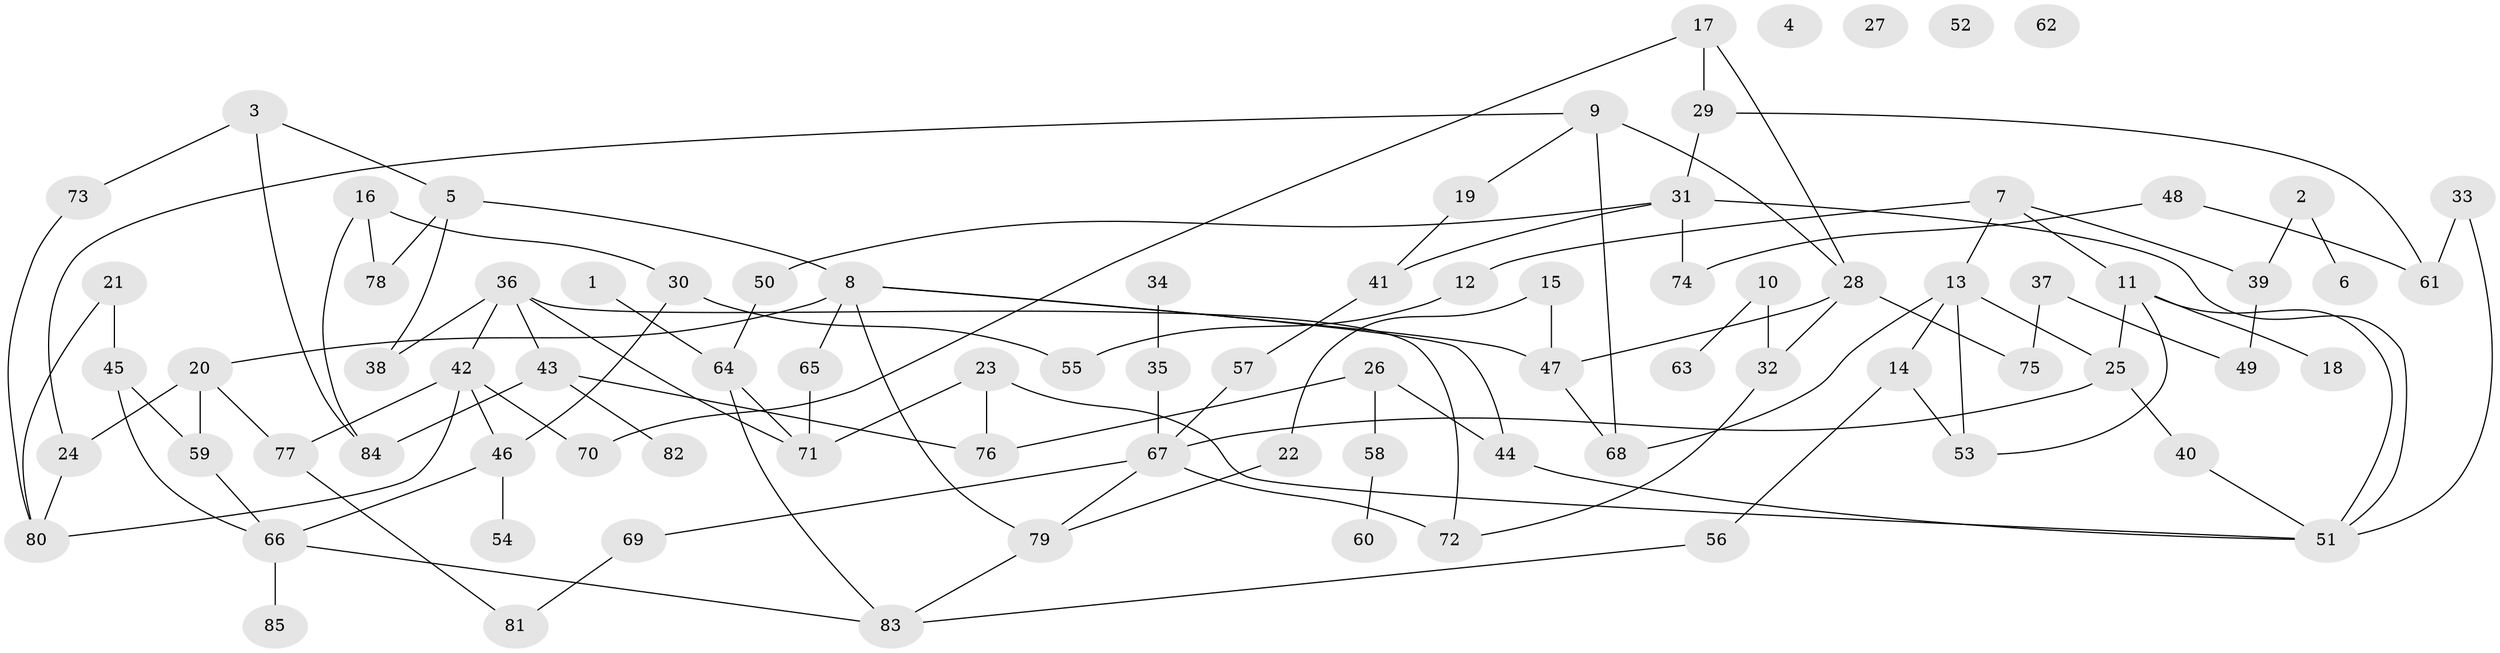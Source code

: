 // coarse degree distribution, {3: 0.20588235294117646, 1: 0.17647058823529413, 0: 0.11764705882352941, 9: 0.058823529411764705, 5: 0.11764705882352941, 2: 0.11764705882352941, 4: 0.058823529411764705, 7: 0.029411764705882353, 6: 0.058823529411764705, 10: 0.029411764705882353, 8: 0.029411764705882353}
// Generated by graph-tools (version 1.1) at 2025/16/03/04/25 18:16:37]
// undirected, 85 vertices, 117 edges
graph export_dot {
graph [start="1"]
  node [color=gray90,style=filled];
  1;
  2;
  3;
  4;
  5;
  6;
  7;
  8;
  9;
  10;
  11;
  12;
  13;
  14;
  15;
  16;
  17;
  18;
  19;
  20;
  21;
  22;
  23;
  24;
  25;
  26;
  27;
  28;
  29;
  30;
  31;
  32;
  33;
  34;
  35;
  36;
  37;
  38;
  39;
  40;
  41;
  42;
  43;
  44;
  45;
  46;
  47;
  48;
  49;
  50;
  51;
  52;
  53;
  54;
  55;
  56;
  57;
  58;
  59;
  60;
  61;
  62;
  63;
  64;
  65;
  66;
  67;
  68;
  69;
  70;
  71;
  72;
  73;
  74;
  75;
  76;
  77;
  78;
  79;
  80;
  81;
  82;
  83;
  84;
  85;
  1 -- 64;
  2 -- 6;
  2 -- 39;
  3 -- 5;
  3 -- 73;
  3 -- 84;
  5 -- 8;
  5 -- 38;
  5 -- 78;
  7 -- 11;
  7 -- 12;
  7 -- 13;
  7 -- 39;
  8 -- 20;
  8 -- 44;
  8 -- 47;
  8 -- 65;
  8 -- 79;
  9 -- 19;
  9 -- 24;
  9 -- 28;
  9 -- 68;
  10 -- 32;
  10 -- 63;
  11 -- 18;
  11 -- 25;
  11 -- 51;
  11 -- 53;
  12 -- 55;
  13 -- 14;
  13 -- 25;
  13 -- 53;
  13 -- 68;
  14 -- 53;
  14 -- 56;
  15 -- 22;
  15 -- 47;
  16 -- 30;
  16 -- 78;
  16 -- 84;
  17 -- 28;
  17 -- 29;
  17 -- 70;
  19 -- 41;
  20 -- 24;
  20 -- 59;
  20 -- 77;
  21 -- 45;
  21 -- 80;
  22 -- 79;
  23 -- 51;
  23 -- 71;
  23 -- 76;
  24 -- 80;
  25 -- 40;
  25 -- 67;
  26 -- 44;
  26 -- 58;
  26 -- 76;
  28 -- 32;
  28 -- 47;
  28 -- 75;
  29 -- 31;
  29 -- 61;
  30 -- 46;
  30 -- 55;
  31 -- 41;
  31 -- 50;
  31 -- 51;
  31 -- 74;
  32 -- 72;
  33 -- 51;
  33 -- 61;
  34 -- 35;
  35 -- 67;
  36 -- 38;
  36 -- 42;
  36 -- 43;
  36 -- 71;
  36 -- 72;
  37 -- 49;
  37 -- 75;
  39 -- 49;
  40 -- 51;
  41 -- 57;
  42 -- 46;
  42 -- 70;
  42 -- 77;
  42 -- 80;
  43 -- 76;
  43 -- 82;
  43 -- 84;
  44 -- 51;
  45 -- 59;
  45 -- 66;
  46 -- 54;
  46 -- 66;
  47 -- 68;
  48 -- 61;
  48 -- 74;
  50 -- 64;
  56 -- 83;
  57 -- 67;
  58 -- 60;
  59 -- 66;
  64 -- 71;
  64 -- 83;
  65 -- 71;
  66 -- 83;
  66 -- 85;
  67 -- 69;
  67 -- 72;
  67 -- 79;
  69 -- 81;
  73 -- 80;
  77 -- 81;
  79 -- 83;
}
